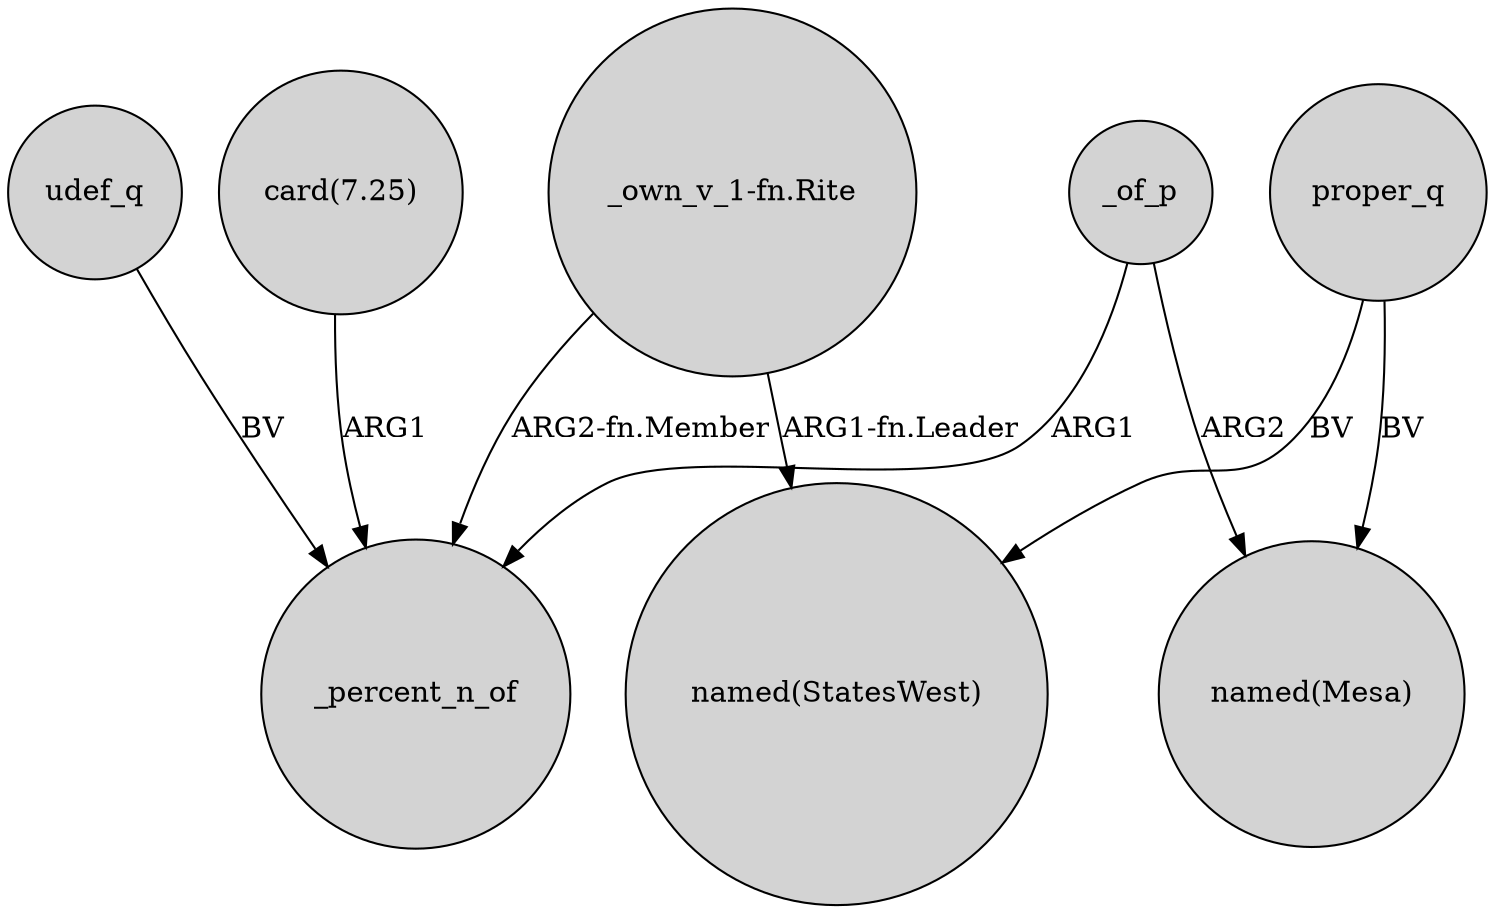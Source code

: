 digraph {
	node [shape=circle style=filled]
	"card(7.25)" -> _percent_n_of [label=ARG1]
	udef_q -> _percent_n_of [label=BV]
	_of_p -> _percent_n_of [label=ARG1]
	proper_q -> "named(Mesa)" [label=BV]
	"_own_v_1-fn.Rite" -> "named(StatesWest)" [label="ARG1-fn.Leader"]
	"_own_v_1-fn.Rite" -> _percent_n_of [label="ARG2-fn.Member"]
	proper_q -> "named(StatesWest)" [label=BV]
	_of_p -> "named(Mesa)" [label=ARG2]
}
